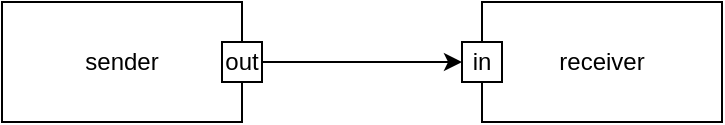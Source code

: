 <mxfile version="12.4.2" type="device" pages="2"><diagram id="MYw2L3-1Ct0SSQ7KbrR6" name="basic"><mxGraphModel dx="1106" dy="807" grid="1" gridSize="10" guides="1" tooltips="1" connect="1" arrows="1" fold="1" page="1" pageScale="1" pageWidth="1100" pageHeight="850" math="0" shadow="0"><root><mxCell id="0"/><mxCell id="1" parent="0"/><mxCell id="5khEO9CDxc8dUzJ6-ZPU-1" value="sender" style="rounded=0;whiteSpace=wrap;html=1;" vertex="1" parent="1"><mxGeometry x="40" y="40" width="120" height="60" as="geometry"/></mxCell><mxCell id="5khEO9CDxc8dUzJ6-ZPU-2" value="receiver" style="rounded=0;whiteSpace=wrap;html=1;" vertex="1" parent="1"><mxGeometry x="280" y="40" width="120" height="60" as="geometry"/></mxCell><mxCell id="_DZjQi9Oi_i1hwptNCpt-1" value="in" style="whiteSpace=wrap;html=1;aspect=fixed;" vertex="1" parent="1"><mxGeometry x="270" y="60" width="20" height="20" as="geometry"/></mxCell><mxCell id="_DZjQi9Oi_i1hwptNCpt-3" style="edgeStyle=orthogonalEdgeStyle;rounded=0;orthogonalLoop=1;jettySize=auto;html=1;exitX=1;exitY=0.5;exitDx=0;exitDy=0;entryX=0;entryY=0.5;entryDx=0;entryDy=0;" edge="1" parent="1" source="_DZjQi9Oi_i1hwptNCpt-2" target="_DZjQi9Oi_i1hwptNCpt-1"><mxGeometry relative="1" as="geometry"/></mxCell><mxCell id="_DZjQi9Oi_i1hwptNCpt-2" value="out" style="whiteSpace=wrap;html=1;aspect=fixed;" vertex="1" parent="1"><mxGeometry x="150" y="60" width="20" height="20" as="geometry"/></mxCell></root></mxGraphModel></diagram><diagram id="zKXM-fCxyAhcO28UdkZS" name="flexibility"><mxGraphModel dx="1106" dy="807" grid="1" gridSize="10" guides="1" tooltips="1" connect="1" arrows="1" fold="1" page="1" pageScale="1" pageWidth="1100" pageHeight="850" math="0" shadow="0"><root><mxCell id="FGerStG_L0QTFXKWWADM-0"/><mxCell id="FGerStG_L0QTFXKWWADM-1" parent="FGerStG_L0QTFXKWWADM-0"/><mxCell id="I35hpuzYgsNnhNL7VcIe-3" value="schematic" style="rounded=0;whiteSpace=wrap;html=1;verticalAlign=top;fillColor=#f5f5f5;strokeColor=#666666;fontColor=#333333;" vertex="1" parent="FGerStG_L0QTFXKWWADM-1"><mxGeometry x="80" y="80" width="450" height="390" as="geometry"/></mxCell><mxCell id="I35hpuzYgsNnhNL7VcIe-1" value="sender" style="rounded=0;whiteSpace=wrap;html=1;fillColor=#dae8fc;strokeColor=#6c8ebf;" vertex="1" parent="FGerStG_L0QTFXKWWADM-1"><mxGeometry x="130" y="340" width="120" height="60" as="geometry"/></mxCell><mxCell id="I35hpuzYgsNnhNL7VcIe-2" value="receiver" style="rounded=0;whiteSpace=wrap;html=1;fillColor=#dae8fc;strokeColor=#6c8ebf;" vertex="1" parent="FGerStG_L0QTFXKWWADM-1"><mxGeometry x="370" y="340" width="120" height="60" as="geometry"/></mxCell><mxCell id="I35hpuzYgsNnhNL7VcIe-4" value="" style="rounded=0;whiteSpace=wrap;html=1;" vertex="1" parent="FGerStG_L0QTFXKWWADM-1"><mxGeometry x="225" y="140" width="80" height="40" as="geometry"/></mxCell><mxCell id="45mVm2zbmSq4M7VHvxeg-1" style="edgeStyle=orthogonalEdgeStyle;rounded=0;orthogonalLoop=1;jettySize=auto;html=1;exitX=1;exitY=0.5;exitDx=0;exitDy=0;entryX=0;entryY=0.5;entryDx=0;entryDy=0;" edge="1" parent="FGerStG_L0QTFXKWWADM-1" source="I35hpuzYgsNnhNL7VcIe-5" target="I35hpuzYgsNnhNL7VcIe-13"><mxGeometry relative="1" as="geometry"><Array as="points"><mxPoint x="440" y="160"/><mxPoint x="440" y="270"/><mxPoint x="100" y="270"/><mxPoint x="100" y="370"/></Array></mxGeometry></mxCell><mxCell id="I35hpuzYgsNnhNL7VcIe-5" value="" style="rounded=0;whiteSpace=wrap;html=1;" vertex="1" parent="FGerStG_L0QTFXKWWADM-1"><mxGeometry x="305" y="140" width="80" height="40" as="geometry"/></mxCell><mxCell id="I35hpuzYgsNnhNL7VcIe-6" value="" style="rounded=0;whiteSpace=wrap;html=1;" vertex="1" parent="FGerStG_L0QTFXKWWADM-1"><mxGeometry x="225" y="220" width="80" height="40" as="geometry"/></mxCell><mxCell id="45mVm2zbmSq4M7VHvxeg-5" style="edgeStyle=orthogonalEdgeStyle;rounded=0;orthogonalLoop=1;jettySize=auto;html=1;exitX=1;exitY=0.5;exitDx=0;exitDy=0;entryX=0;entryY=0.5;entryDx=0;entryDy=0;" edge="1" parent="FGerStG_L0QTFXKWWADM-1" source="I35hpuzYgsNnhNL7VcIe-7" target="I35hpuzYgsNnhNL7VcIe-15"><mxGeometry relative="1" as="geometry"/></mxCell><mxCell id="I35hpuzYgsNnhNL7VcIe-7" value="" style="rounded=0;whiteSpace=wrap;html=1;" vertex="1" parent="FGerStG_L0QTFXKWWADM-1"><mxGeometry x="305" y="220" width="80" height="40" as="geometry"/></mxCell><mxCell id="I35hpuzYgsNnhNL7VcIe-8" value="" style="rounded=0;whiteSpace=wrap;html=1;" vertex="1" parent="FGerStG_L0QTFXKWWADM-1"><mxGeometry x="225" y="180" width="80" height="40" as="geometry"/></mxCell><mxCell id="45mVm2zbmSq4M7VHvxeg-3" style="edgeStyle=orthogonalEdgeStyle;rounded=0;orthogonalLoop=1;jettySize=auto;html=1;exitX=1;exitY=0.5;exitDx=0;exitDy=0;entryX=0;entryY=0.5;entryDx=0;entryDy=0;" edge="1" parent="FGerStG_L0QTFXKWWADM-1" source="I35hpuzYgsNnhNL7VcIe-9" target="I35hpuzYgsNnhNL7VcIe-12"><mxGeometry relative="1" as="geometry"/></mxCell><mxCell id="I35hpuzYgsNnhNL7VcIe-9" value="" style="rounded=0;whiteSpace=wrap;html=1;" vertex="1" parent="FGerStG_L0QTFXKWWADM-1"><mxGeometry x="305" y="180" width="80" height="40" as="geometry"/></mxCell><mxCell id="I35hpuzYgsNnhNL7VcIe-10" value="routing" style="text;html=1;strokeColor=none;fillColor=none;align=center;verticalAlign=middle;whiteSpace=wrap;rounded=0;" vertex="1" parent="FGerStG_L0QTFXKWWADM-1"><mxGeometry x="270" y="120" width="70" height="20" as="geometry"/></mxCell><mxCell id="45mVm2zbmSq4M7VHvxeg-0" style="edgeStyle=orthogonalEdgeStyle;rounded=0;orthogonalLoop=1;jettySize=auto;html=1;exitX=1;exitY=0.5;exitDx=0;exitDy=0;entryX=0;entryY=0.5;entryDx=0;entryDy=0;" edge="1" parent="FGerStG_L0QTFXKWWADM-1" source="I35hpuzYgsNnhNL7VcIe-11" target="I35hpuzYgsNnhNL7VcIe-4"><mxGeometry relative="1" as="geometry"/></mxCell><mxCell id="I35hpuzYgsNnhNL7VcIe-11" value="in" style="whiteSpace=wrap;html=1;aspect=fixed;fillColor=#d5e8d4;strokeColor=#82b366;" vertex="1" parent="FGerStG_L0QTFXKWWADM-1"><mxGeometry x="70" y="150" width="20" height="20" as="geometry"/></mxCell><mxCell id="I35hpuzYgsNnhNL7VcIe-12" value="out" style="whiteSpace=wrap;html=1;aspect=fixed;fillColor=#fff2cc;strokeColor=#d6b656;" vertex="1" parent="FGerStG_L0QTFXKWWADM-1"><mxGeometry x="520" y="150" width="20" height="20" as="geometry"/></mxCell><mxCell id="I35hpuzYgsNnhNL7VcIe-13" value="in" style="whiteSpace=wrap;html=1;aspect=fixed;fillColor=#d5e8d4;strokeColor=#82b366;" vertex="1" parent="FGerStG_L0QTFXKWWADM-1"><mxGeometry x="120" y="360" width="20" height="20" as="geometry"/></mxCell><mxCell id="45mVm2zbmSq4M7VHvxeg-4" style="edgeStyle=orthogonalEdgeStyle;rounded=0;orthogonalLoop=1;jettySize=auto;html=1;exitX=1;exitY=0.5;exitDx=0;exitDy=0;entryX=0;entryY=0.5;entryDx=0;entryDy=0;" edge="1" parent="FGerStG_L0QTFXKWWADM-1" source="I35hpuzYgsNnhNL7VcIe-14" target="I35hpuzYgsNnhNL7VcIe-6"><mxGeometry relative="1" as="geometry"/></mxCell><mxCell id="I35hpuzYgsNnhNL7VcIe-14" value="out" style="whiteSpace=wrap;html=1;aspect=fixed;fillColor=#fff2cc;strokeColor=#d6b656;" vertex="1" parent="FGerStG_L0QTFXKWWADM-1"><mxGeometry x="240" y="360" width="20" height="20" as="geometry"/></mxCell><mxCell id="I35hpuzYgsNnhNL7VcIe-15" value="in" style="whiteSpace=wrap;html=1;aspect=fixed;fillColor=#d5e8d4;strokeColor=#82b366;" vertex="1" parent="FGerStG_L0QTFXKWWADM-1"><mxGeometry x="360" y="360" width="20" height="20" as="geometry"/></mxCell><mxCell id="45mVm2zbmSq4M7VHvxeg-2" style="edgeStyle=orthogonalEdgeStyle;rounded=0;orthogonalLoop=1;jettySize=auto;html=1;exitX=1;exitY=0.5;exitDx=0;exitDy=0;entryX=0;entryY=0.5;entryDx=0;entryDy=0;" edge="1" parent="FGerStG_L0QTFXKWWADM-1" source="I35hpuzYgsNnhNL7VcIe-16" target="I35hpuzYgsNnhNL7VcIe-8"><mxGeometry relative="1" as="geometry"><Array as="points"><mxPoint x="520" y="370"/><mxPoint x="520" y="290"/><mxPoint x="170" y="290"/><mxPoint x="170" y="200"/></Array></mxGeometry></mxCell><mxCell id="I35hpuzYgsNnhNL7VcIe-16" value="out" style="whiteSpace=wrap;html=1;aspect=fixed;fillColor=#fff2cc;strokeColor=#d6b656;" vertex="1" parent="FGerStG_L0QTFXKWWADM-1"><mxGeometry x="480" y="360" width="20" height="20" as="geometry"/></mxCell></root></mxGraphModel></diagram></mxfile>